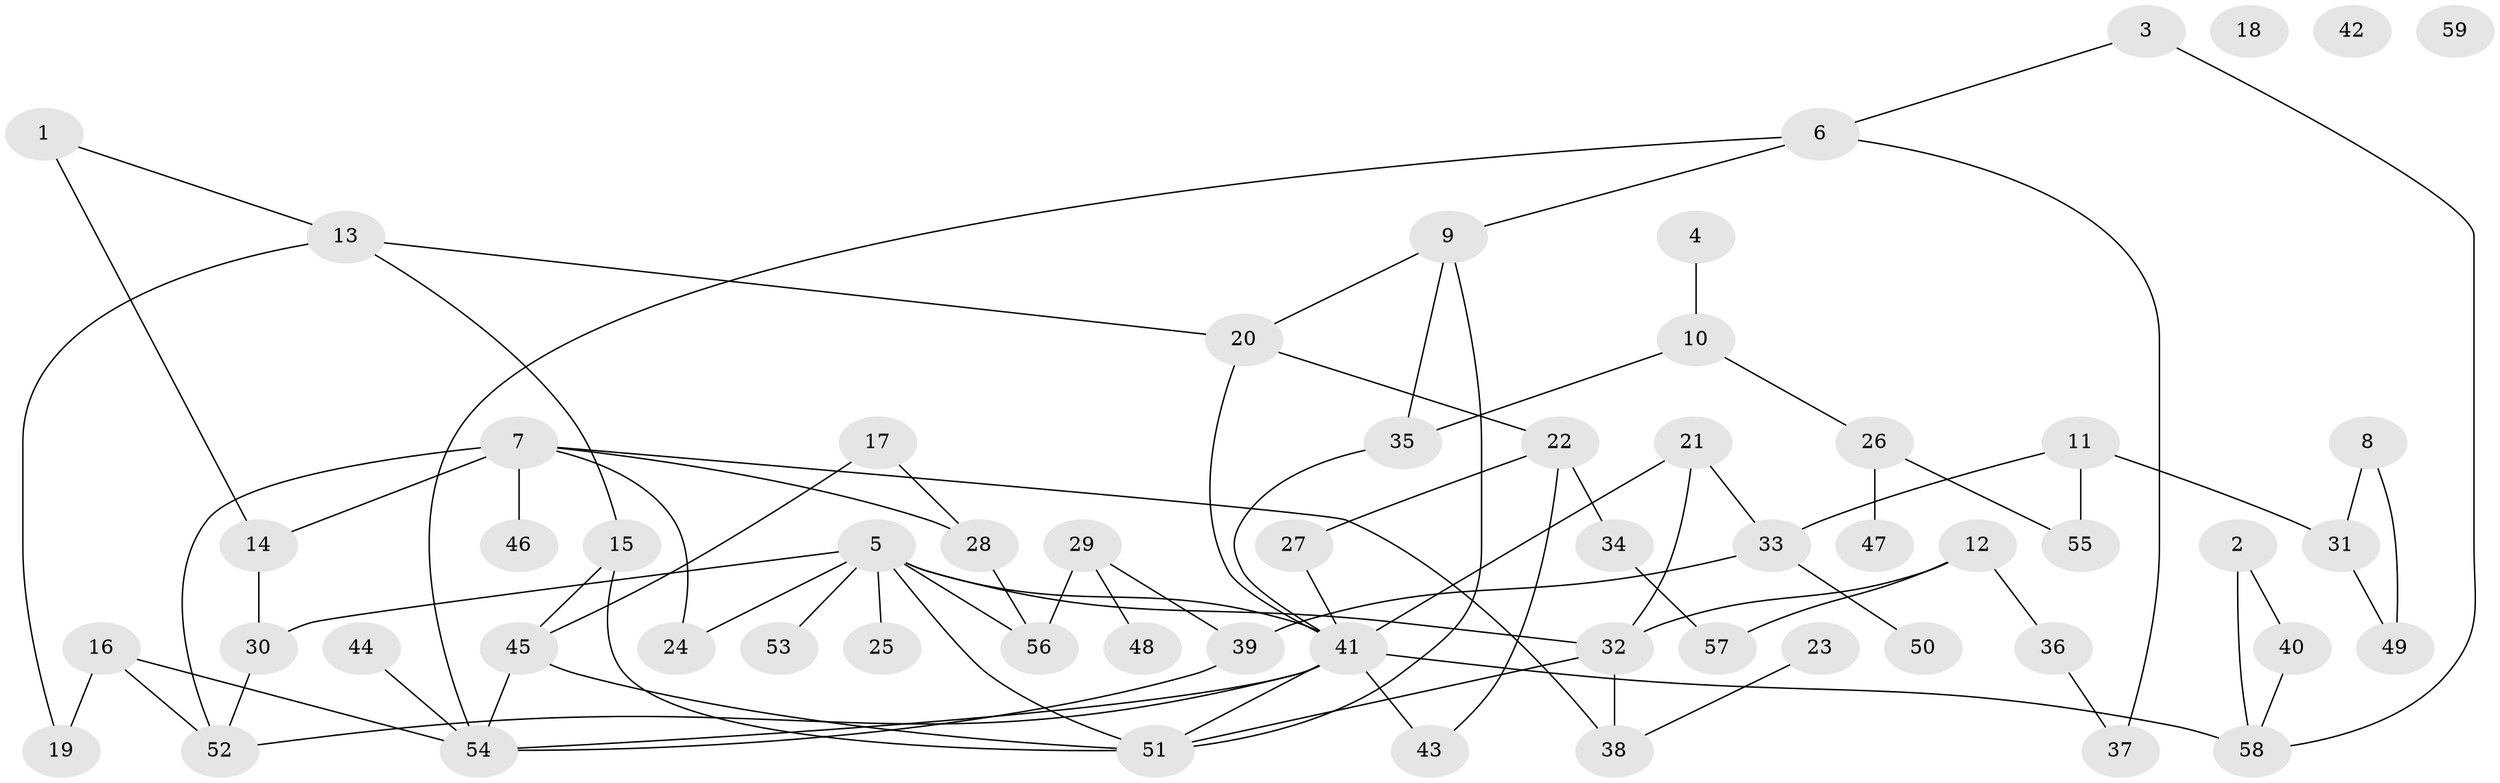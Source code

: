 // coarse degree distribution, {2: 0.37037037037037035, 10: 0.037037037037037035, 7: 0.07407407407407407, 4: 0.1111111111111111, 1: 0.14814814814814814, 3: 0.18518518518518517, 8: 0.037037037037037035, 5: 0.037037037037037035}
// Generated by graph-tools (version 1.1) at 2025/48/03/04/25 22:48:22]
// undirected, 59 vertices, 83 edges
graph export_dot {
  node [color=gray90,style=filled];
  1;
  2;
  3;
  4;
  5;
  6;
  7;
  8;
  9;
  10;
  11;
  12;
  13;
  14;
  15;
  16;
  17;
  18;
  19;
  20;
  21;
  22;
  23;
  24;
  25;
  26;
  27;
  28;
  29;
  30;
  31;
  32;
  33;
  34;
  35;
  36;
  37;
  38;
  39;
  40;
  41;
  42;
  43;
  44;
  45;
  46;
  47;
  48;
  49;
  50;
  51;
  52;
  53;
  54;
  55;
  56;
  57;
  58;
  59;
  1 -- 13;
  1 -- 14;
  2 -- 40;
  2 -- 58;
  3 -- 6;
  3 -- 58;
  4 -- 10;
  5 -- 24;
  5 -- 25;
  5 -- 30;
  5 -- 32;
  5 -- 41;
  5 -- 51;
  5 -- 53;
  5 -- 56;
  6 -- 9;
  6 -- 37;
  6 -- 54;
  7 -- 14;
  7 -- 24;
  7 -- 28;
  7 -- 38;
  7 -- 46;
  7 -- 52;
  8 -- 31;
  8 -- 49;
  9 -- 20;
  9 -- 35;
  9 -- 51;
  10 -- 26;
  10 -- 35;
  11 -- 31;
  11 -- 33;
  11 -- 55;
  12 -- 32;
  12 -- 36;
  12 -- 57;
  13 -- 15;
  13 -- 19;
  13 -- 20;
  14 -- 30;
  15 -- 45;
  15 -- 51;
  16 -- 19;
  16 -- 52;
  16 -- 54;
  17 -- 28;
  17 -- 45;
  20 -- 22;
  20 -- 41;
  21 -- 32;
  21 -- 33;
  21 -- 41;
  22 -- 27;
  22 -- 34;
  22 -- 43;
  23 -- 38;
  26 -- 47;
  26 -- 55;
  27 -- 41;
  28 -- 56;
  29 -- 39;
  29 -- 48;
  29 -- 56;
  30 -- 52;
  31 -- 49;
  32 -- 38;
  32 -- 51;
  33 -- 39;
  33 -- 50;
  34 -- 57;
  35 -- 41;
  36 -- 37;
  39 -- 54;
  40 -- 58;
  41 -- 43;
  41 -- 51;
  41 -- 52;
  41 -- 54;
  41 -- 58;
  44 -- 54;
  45 -- 51;
  45 -- 54;
}
